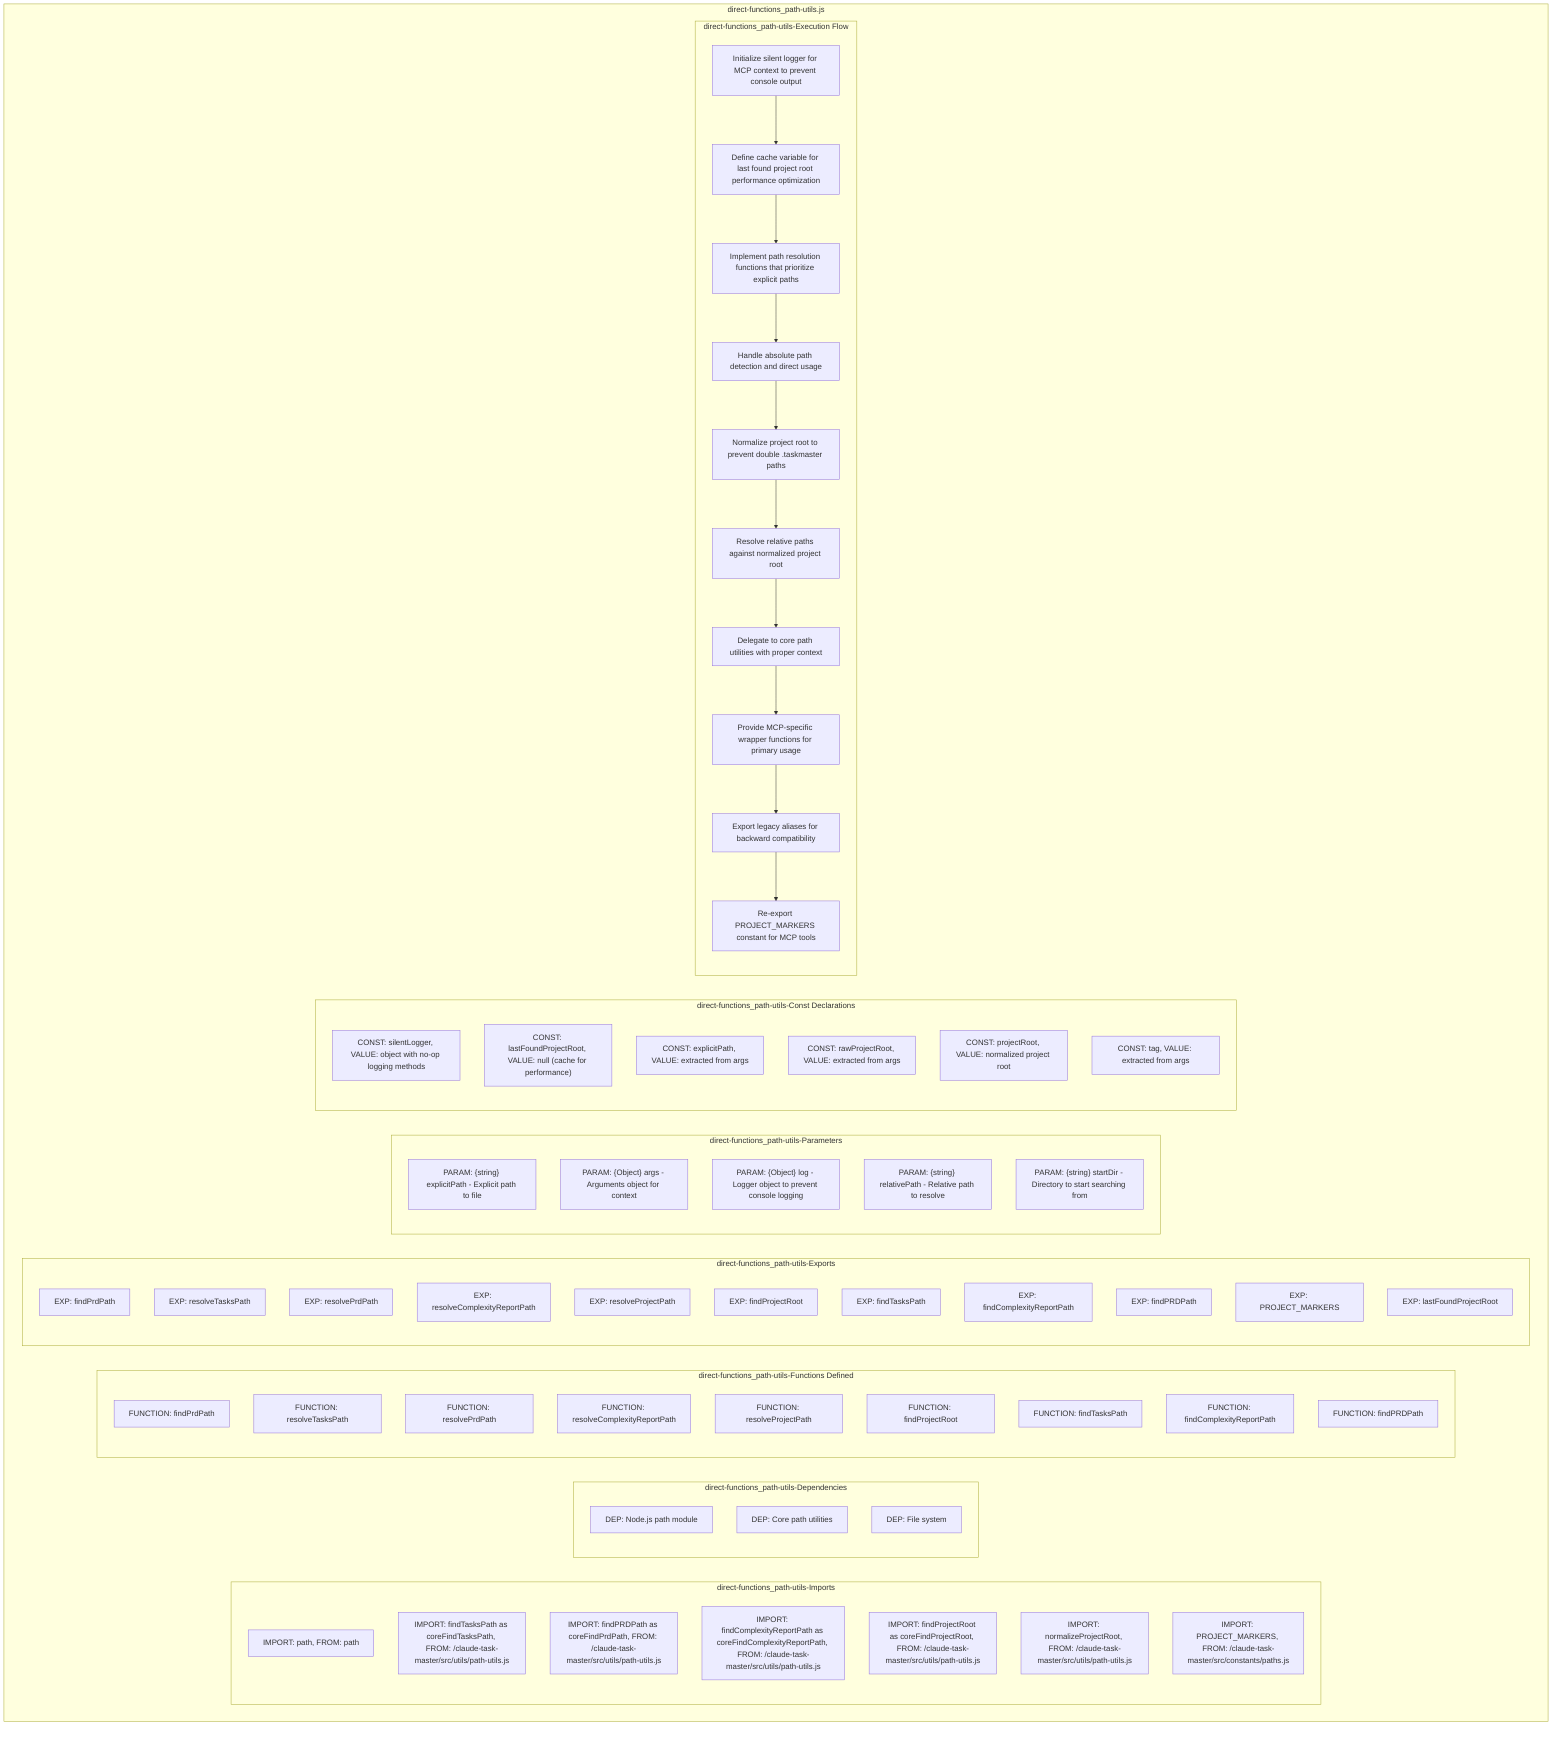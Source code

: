 flowchart TB
    subgraph pathUtilsImports["direct-functions_path-utils-Imports"]
        I1["IMPORT: path, FROM: path"]
        I2["IMPORT: findTasksPath as coreFindTasksPath, FROM: /claude-task-master/src/utils/path-utils.js"]
        I3["IMPORT: findPRDPath as coreFindPrdPath, FROM: /claude-task-master/src/utils/path-utils.js"]
        I4["IMPORT: findComplexityReportPath as coreFindComplexityReportPath, FROM: /claude-task-master/src/utils/path-utils.js"]
        I5["IMPORT: findProjectRoot as coreFindProjectRoot, FROM: /claude-task-master/src/utils/path-utils.js"]
        I6["IMPORT: normalizeProjectRoot, FROM: /claude-task-master/src/utils/path-utils.js"]
        I7["IMPORT: PROJECT_MARKERS, FROM: /claude-task-master/src/constants/paths.js"]
    end
    
    subgraph pathUtilsDependencies["direct-functions_path-utils-Dependencies"]
        D1["DEP: Node.js path module"]
        D2["DEP: Core path utilities"]
        D3["DEP: File system"]
    end
    
    subgraph pathUtilsFunctionsDefined["direct-functions_path-utils-Functions Defined"]
        FU1["FUNCTION: findPrdPath"]
        FU2["FUNCTION: resolveTasksPath"]
        FU3["FUNCTION: resolvePrdPath"]
        FU4["FUNCTION: resolveComplexityReportPath"]
        FU5["FUNCTION: resolveProjectPath"]
        FU6["FUNCTION: findProjectRoot"]
        FU7["FUNCTION: findTasksPath"]
        FU8["FUNCTION: findComplexityReportPath"]
        FU9["FUNCTION: findPRDPath"]
    end
    
    subgraph pathUtilsExports["direct-functions_path-utils-Exports"]
        E1["EXP: findPrdPath"]
        E2["EXP: resolveTasksPath"]
        E3["EXP: resolvePrdPath"]
        E4["EXP: resolveComplexityReportPath"]
        E5["EXP: resolveProjectPath"]
        E6["EXP: findProjectRoot"]
        E7["EXP: findTasksPath"]
        E8["EXP: findComplexityReportPath"]
        E9["EXP: findPRDPath"]
        E10["EXP: PROJECT_MARKERS"]
        E11["EXP: lastFoundProjectRoot"]
    end
    
    subgraph pathUtilsParameters["direct-functions_path-utils-Parameters"]
        P1["PARAM: {string} explicitPath - Explicit path to file"]
        P2["PARAM: {Object} args - Arguments object for context"]
        P3["PARAM: {Object} log - Logger object to prevent console logging"]
        P4["PARAM: {string} relativePath - Relative path to resolve"]
        P5["PARAM: {string} startDir - Directory to start searching from"]
    end
    
    subgraph pathUtilsConstants["direct-functions_path-utils-Const Declarations"]
        C1["CONST: silentLogger, VALUE: object with no-op logging methods"]
        C2["CONST: lastFoundProjectRoot, VALUE: null (cache for performance)"]
        C3["CONST: explicitPath, VALUE: extracted from args"]
        C4["CONST: rawProjectRoot, VALUE: extracted from args"]
        C5["CONST: projectRoot, VALUE: normalized project root"]
        C6["CONST: tag, VALUE: extracted from args"]
    end
    
    subgraph pathUtilsExecutionFlow["direct-functions_path-utils-Execution Flow"]
        FL1["Initialize silent logger for MCP context to prevent console output"]
        FL2["Define cache variable for last found project root performance optimization"]
        FL3["Implement path resolution functions that prioritize explicit paths"]
        FL4["Handle absolute path detection and direct usage"]
        FL5["Normalize project root to prevent double .taskmaster paths"]
        FL6["Resolve relative paths against normalized project root"]
        FL7["Delegate to core path utilities with proper context"]
        FL8["Provide MCP-specific wrapper functions for primary usage"]
        FL9["Export legacy aliases for backward compatibility"]
        FL10["Re-export PROJECT_MARKERS constant for MCP tools"]
    end
    
    subgraph pathUtils["direct-functions_path-utils.js"]
        pathUtilsImports
        pathUtilsDependencies
        pathUtilsFunctionsDefined
        pathUtilsExports
        pathUtilsParameters
        pathUtilsConstants
        pathUtilsExecutionFlow
    end
    
    FL1 --> FL2
    FL2 --> FL3
    FL3 --> FL4
    FL4 --> FL5
    FL5 --> FL6
    FL6 --> FL7
    FL7 --> FL8
    FL8 --> FL9
    FL9 --> FL10